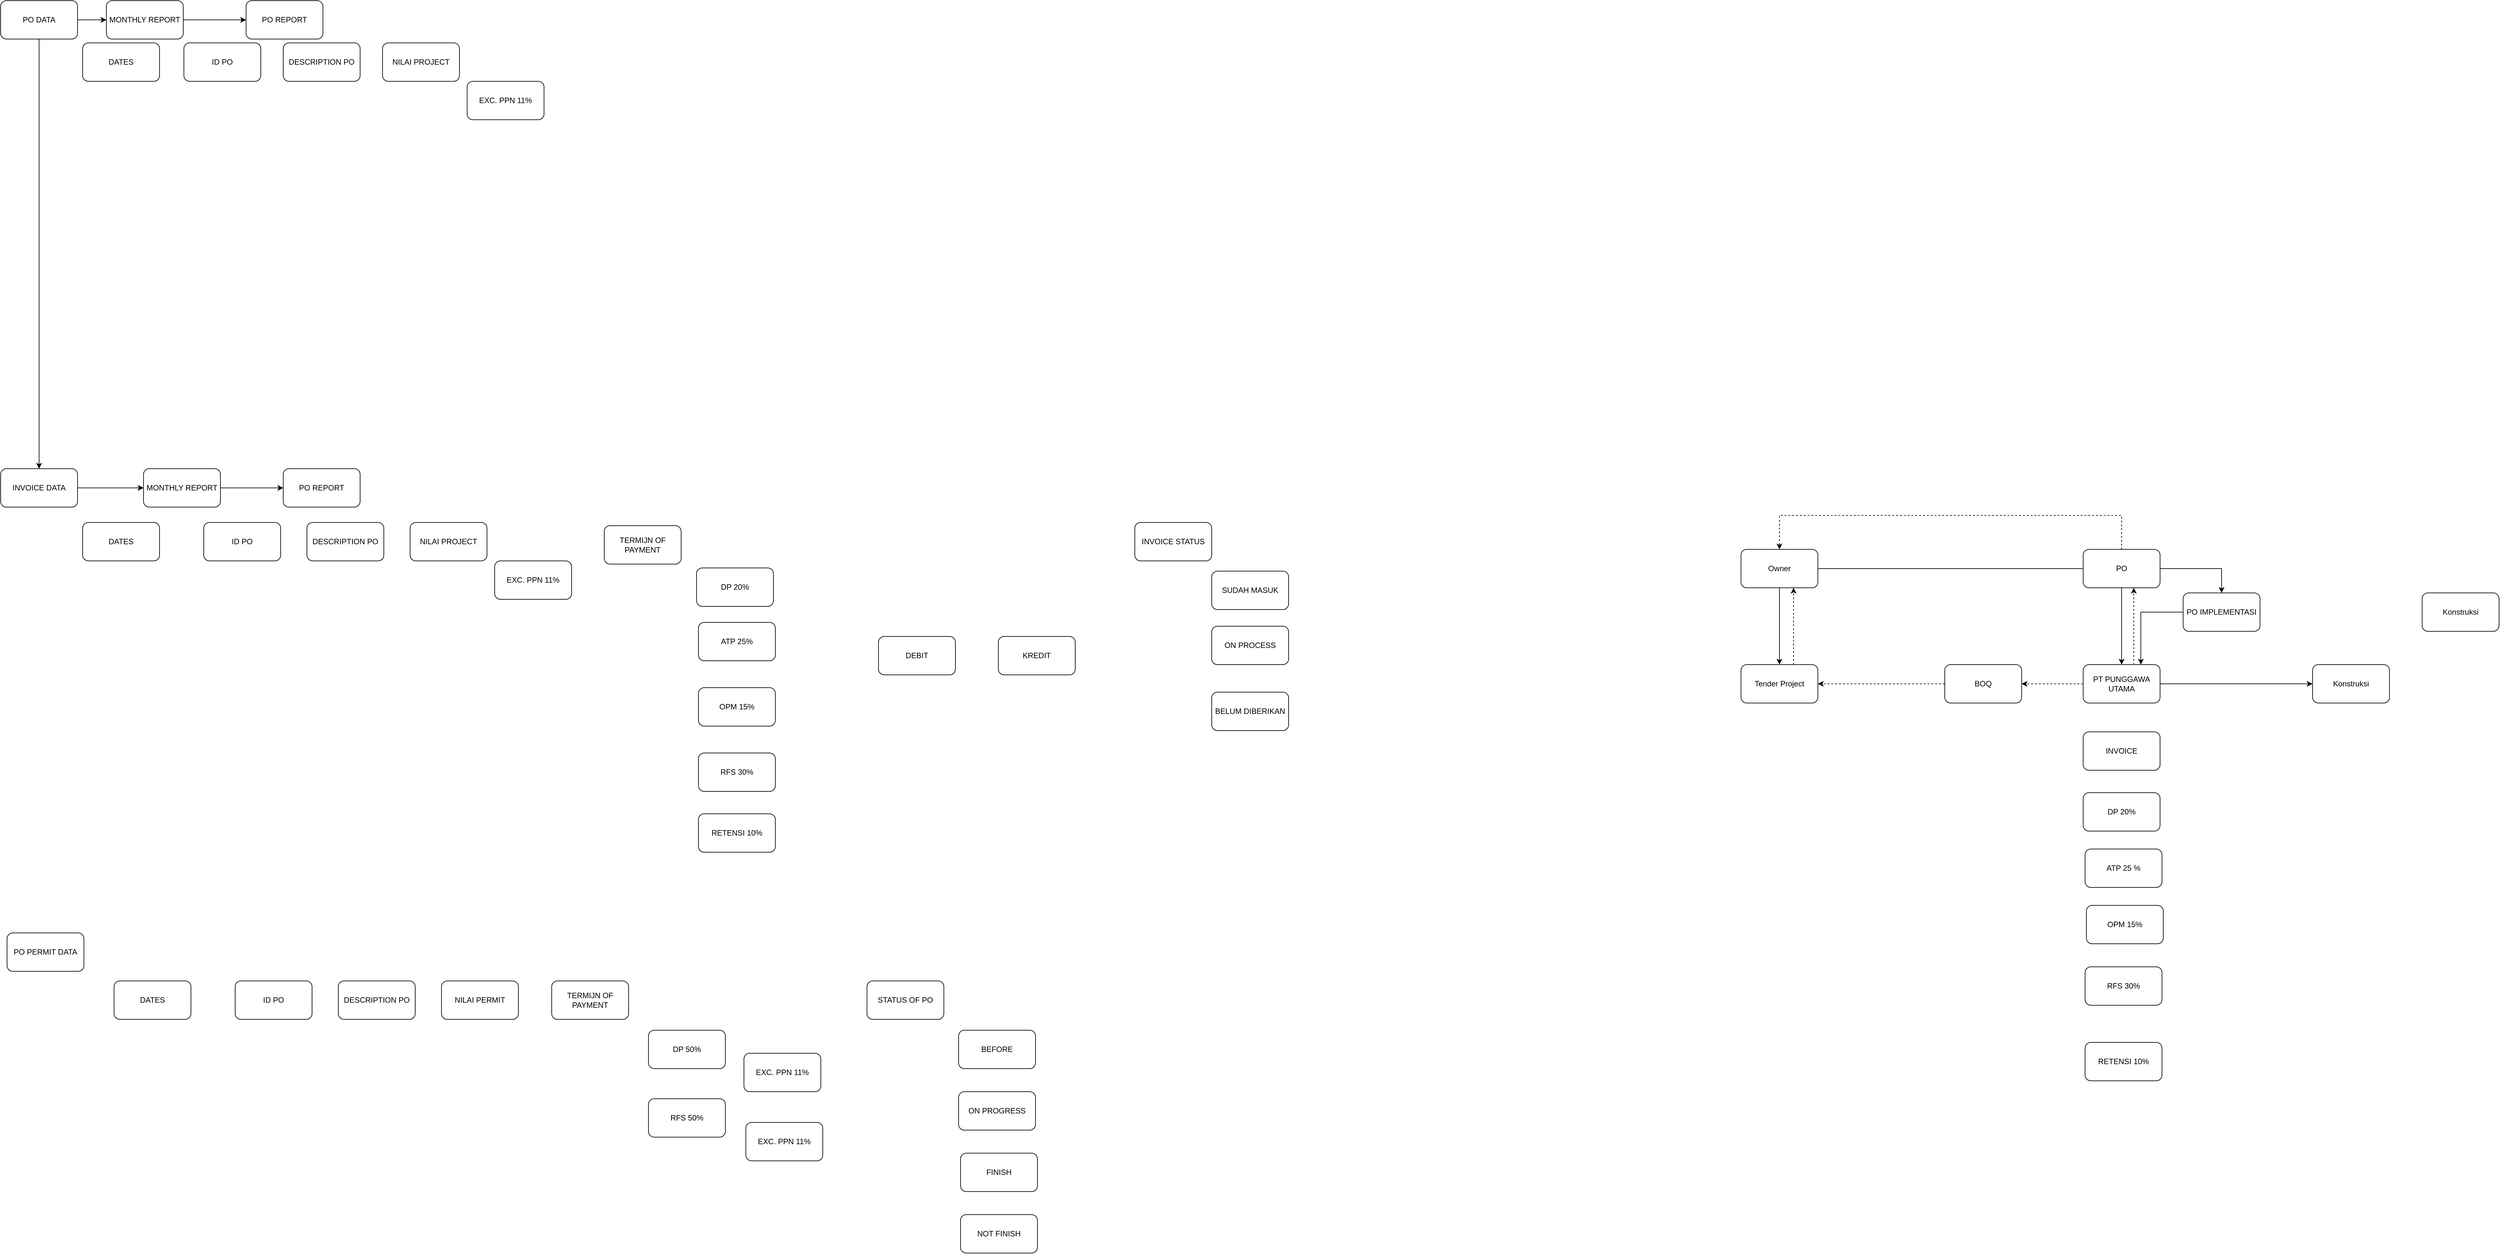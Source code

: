 <mxfile version="20.5.3" type="github">
  <diagram id="zwPZa73-P1lnx8H_J387" name="Halaman-1">
    <mxGraphModel dx="1422" dy="794" grid="0" gridSize="10" guides="1" tooltips="1" connect="1" arrows="1" fold="1" page="1" pageScale="1" pageWidth="4681" pageHeight="3300" math="0" shadow="0">
      <root>
        <mxCell id="0" />
        <mxCell id="1" parent="0" />
        <mxCell id="AZBUk-cfIWDi0z4D1h4j-29" style="edgeStyle=orthogonalEdgeStyle;rounded=0;orthogonalLoop=1;jettySize=auto;html=1;" edge="1" parent="1" source="AZBUk-cfIWDi0z4D1h4j-1" target="AZBUk-cfIWDi0z4D1h4j-25">
          <mxGeometry relative="1" as="geometry" />
        </mxCell>
        <mxCell id="AZBUk-cfIWDi0z4D1h4j-1" value="INVOICE DATA" style="rounded=1;whiteSpace=wrap;html=1;" vertex="1" parent="1">
          <mxGeometry x="106" y="1051" width="120" height="60" as="geometry" />
        </mxCell>
        <mxCell id="AZBUk-cfIWDi0z4D1h4j-27" style="edgeStyle=orthogonalEdgeStyle;rounded=0;orthogonalLoop=1;jettySize=auto;html=1;entryX=0.5;entryY=0;entryDx=0;entryDy=0;" edge="1" parent="1" source="AZBUk-cfIWDi0z4D1h4j-2" target="AZBUk-cfIWDi0z4D1h4j-1">
          <mxGeometry relative="1" as="geometry" />
        </mxCell>
        <mxCell id="AZBUk-cfIWDi0z4D1h4j-33" style="edgeStyle=orthogonalEdgeStyle;rounded=0;orthogonalLoop=1;jettySize=auto;html=1;" edge="1" parent="1" source="AZBUk-cfIWDi0z4D1h4j-2" target="AZBUk-cfIWDi0z4D1h4j-31">
          <mxGeometry relative="1" as="geometry" />
        </mxCell>
        <mxCell id="AZBUk-cfIWDi0z4D1h4j-2" value="PO DATA" style="rounded=1;whiteSpace=wrap;html=1;" vertex="1" parent="1">
          <mxGeometry x="106" y="320" width="120" height="60" as="geometry" />
        </mxCell>
        <mxCell id="AZBUk-cfIWDi0z4D1h4j-3" value="DATES" style="rounded=1;whiteSpace=wrap;html=1;" vertex="1" parent="1">
          <mxGeometry x="234" y="386" width="120" height="60" as="geometry" />
        </mxCell>
        <mxCell id="AZBUk-cfIWDi0z4D1h4j-4" value="ID PO" style="rounded=1;whiteSpace=wrap;html=1;" vertex="1" parent="1">
          <mxGeometry x="392" y="386" width="120" height="60" as="geometry" />
        </mxCell>
        <mxCell id="AZBUk-cfIWDi0z4D1h4j-5" value="DESCRIPTION PO" style="rounded=1;whiteSpace=wrap;html=1;" vertex="1" parent="1">
          <mxGeometry x="547" y="386" width="120" height="60" as="geometry" />
        </mxCell>
        <mxCell id="AZBUk-cfIWDi0z4D1h4j-6" value="NILAI PROJECT" style="rounded=1;whiteSpace=wrap;html=1;" vertex="1" parent="1">
          <mxGeometry x="702" y="386" width="120" height="60" as="geometry" />
        </mxCell>
        <mxCell id="AZBUk-cfIWDi0z4D1h4j-7" value="EXC. PPN 11%" style="rounded=1;whiteSpace=wrap;html=1;" vertex="1" parent="1">
          <mxGeometry x="834" y="446" width="120" height="60" as="geometry" />
        </mxCell>
        <mxCell id="AZBUk-cfIWDi0z4D1h4j-8" value="TERMIJN OF PAYMENT" style="rounded=1;whiteSpace=wrap;html=1;" vertex="1" parent="1">
          <mxGeometry x="1048" y="1140" width="120" height="60" as="geometry" />
        </mxCell>
        <mxCell id="AZBUk-cfIWDi0z4D1h4j-9" value="DP 20%" style="rounded=1;whiteSpace=wrap;html=1;" vertex="1" parent="1">
          <mxGeometry x="1192" y="1206" width="120" height="60" as="geometry" />
        </mxCell>
        <mxCell id="AZBUk-cfIWDi0z4D1h4j-10" value="ATP 25%" style="rounded=1;whiteSpace=wrap;html=1;" vertex="1" parent="1">
          <mxGeometry x="1195" y="1291" width="120" height="60" as="geometry" />
        </mxCell>
        <mxCell id="AZBUk-cfIWDi0z4D1h4j-11" value="OPM 15%" style="rounded=1;whiteSpace=wrap;html=1;" vertex="1" parent="1">
          <mxGeometry x="1195" y="1393" width="120" height="60" as="geometry" />
        </mxCell>
        <mxCell id="AZBUk-cfIWDi0z4D1h4j-12" value="RFS 30%" style="rounded=1;whiteSpace=wrap;html=1;" vertex="1" parent="1">
          <mxGeometry x="1195" y="1495" width="120" height="60" as="geometry" />
        </mxCell>
        <mxCell id="AZBUk-cfIWDi0z4D1h4j-13" value="RETENSI 10%" style="rounded=1;whiteSpace=wrap;html=1;" vertex="1" parent="1">
          <mxGeometry x="1195" y="1590" width="120" height="60" as="geometry" />
        </mxCell>
        <mxCell id="AZBUk-cfIWDi0z4D1h4j-14" value="DATES" style="rounded=1;whiteSpace=wrap;html=1;" vertex="1" parent="1">
          <mxGeometry x="234" y="1135" width="120" height="60" as="geometry" />
        </mxCell>
        <mxCell id="AZBUk-cfIWDi0z4D1h4j-15" value="ID PO" style="rounded=1;whiteSpace=wrap;html=1;" vertex="1" parent="1">
          <mxGeometry x="423" y="1135" width="120" height="60" as="geometry" />
        </mxCell>
        <mxCell id="AZBUk-cfIWDi0z4D1h4j-16" value="DESCRIPTION PO" style="rounded=1;whiteSpace=wrap;html=1;" vertex="1" parent="1">
          <mxGeometry x="584" y="1135" width="120" height="60" as="geometry" />
        </mxCell>
        <mxCell id="AZBUk-cfIWDi0z4D1h4j-17" value="NILAI PROJECT" style="rounded=1;whiteSpace=wrap;html=1;" vertex="1" parent="1">
          <mxGeometry x="745" y="1135" width="120" height="60" as="geometry" />
        </mxCell>
        <mxCell id="AZBUk-cfIWDi0z4D1h4j-18" value="EXC. PPN 11%" style="rounded=1;whiteSpace=wrap;html=1;" vertex="1" parent="1">
          <mxGeometry x="877" y="1195" width="120" height="60" as="geometry" />
        </mxCell>
        <mxCell id="AZBUk-cfIWDi0z4D1h4j-19" value="DEBIT" style="rounded=1;whiteSpace=wrap;html=1;" vertex="1" parent="1">
          <mxGeometry x="1476" y="1313" width="120" height="60" as="geometry" />
        </mxCell>
        <mxCell id="AZBUk-cfIWDi0z4D1h4j-20" value="KREDIT" style="rounded=1;whiteSpace=wrap;html=1;" vertex="1" parent="1">
          <mxGeometry x="1663" y="1313" width="120" height="60" as="geometry" />
        </mxCell>
        <mxCell id="AZBUk-cfIWDi0z4D1h4j-21" value="INVOICE STATUS" style="rounded=1;whiteSpace=wrap;html=1;" vertex="1" parent="1">
          <mxGeometry x="1876" y="1135" width="120" height="60" as="geometry" />
        </mxCell>
        <mxCell id="AZBUk-cfIWDi0z4D1h4j-22" value="SUDAH MASUK" style="rounded=1;whiteSpace=wrap;html=1;" vertex="1" parent="1">
          <mxGeometry x="1996" y="1211" width="120" height="60" as="geometry" />
        </mxCell>
        <mxCell id="AZBUk-cfIWDi0z4D1h4j-23" value="ON PROCESS" style="rounded=1;whiteSpace=wrap;html=1;" vertex="1" parent="1">
          <mxGeometry x="1996" y="1297" width="120" height="60" as="geometry" />
        </mxCell>
        <mxCell id="AZBUk-cfIWDi0z4D1h4j-24" value="BELUM DIBERIKAN" style="rounded=1;whiteSpace=wrap;html=1;" vertex="1" parent="1">
          <mxGeometry x="1996" y="1400" width="120" height="60" as="geometry" />
        </mxCell>
        <mxCell id="AZBUk-cfIWDi0z4D1h4j-30" style="edgeStyle=orthogonalEdgeStyle;rounded=0;orthogonalLoop=1;jettySize=auto;html=1;exitX=1;exitY=0.5;exitDx=0;exitDy=0;entryX=0;entryY=0.5;entryDx=0;entryDy=0;" edge="1" parent="1" source="AZBUk-cfIWDi0z4D1h4j-25" target="AZBUk-cfIWDi0z4D1h4j-26">
          <mxGeometry relative="1" as="geometry" />
        </mxCell>
        <mxCell id="AZBUk-cfIWDi0z4D1h4j-25" value="MONTHLY REPORT" style="rounded=1;whiteSpace=wrap;html=1;" vertex="1" parent="1">
          <mxGeometry x="329" y="1051" width="120" height="60" as="geometry" />
        </mxCell>
        <mxCell id="AZBUk-cfIWDi0z4D1h4j-26" value="PO REPORT" style="rounded=1;whiteSpace=wrap;html=1;" vertex="1" parent="1">
          <mxGeometry x="547" y="1051" width="120" height="60" as="geometry" />
        </mxCell>
        <mxCell id="AZBUk-cfIWDi0z4D1h4j-28" value="PO PERMIT DATA" style="rounded=1;whiteSpace=wrap;html=1;" vertex="1" parent="1">
          <mxGeometry x="116" y="1776" width="120" height="60" as="geometry" />
        </mxCell>
        <mxCell id="AZBUk-cfIWDi0z4D1h4j-34" style="edgeStyle=orthogonalEdgeStyle;rounded=0;orthogonalLoop=1;jettySize=auto;html=1;" edge="1" parent="1" source="AZBUk-cfIWDi0z4D1h4j-31" target="AZBUk-cfIWDi0z4D1h4j-32">
          <mxGeometry relative="1" as="geometry" />
        </mxCell>
        <mxCell id="AZBUk-cfIWDi0z4D1h4j-31" value="MONTHLY REPORT" style="rounded=1;whiteSpace=wrap;html=1;" vertex="1" parent="1">
          <mxGeometry x="271" y="320" width="120" height="60" as="geometry" />
        </mxCell>
        <mxCell id="AZBUk-cfIWDi0z4D1h4j-32" value="PO REPORT" style="rounded=1;whiteSpace=wrap;html=1;" vertex="1" parent="1">
          <mxGeometry x="489" y="320" width="120" height="60" as="geometry" />
        </mxCell>
        <mxCell id="AZBUk-cfIWDi0z4D1h4j-35" value="DATES" style="rounded=1;whiteSpace=wrap;html=1;" vertex="1" parent="1">
          <mxGeometry x="283" y="1851" width="120" height="60" as="geometry" />
        </mxCell>
        <mxCell id="AZBUk-cfIWDi0z4D1h4j-36" value="ID PO" style="rounded=1;whiteSpace=wrap;html=1;" vertex="1" parent="1">
          <mxGeometry x="472" y="1851" width="120" height="60" as="geometry" />
        </mxCell>
        <mxCell id="AZBUk-cfIWDi0z4D1h4j-37" value="DESCRIPTION PO" style="rounded=1;whiteSpace=wrap;html=1;" vertex="1" parent="1">
          <mxGeometry x="633" y="1851" width="120" height="60" as="geometry" />
        </mxCell>
        <mxCell id="AZBUk-cfIWDi0z4D1h4j-38" value="NILAI PERMIT" style="rounded=1;whiteSpace=wrap;html=1;" vertex="1" parent="1">
          <mxGeometry x="794" y="1851" width="120" height="60" as="geometry" />
        </mxCell>
        <mxCell id="AZBUk-cfIWDi0z4D1h4j-39" value="TERMIJN OF PAYMENT" style="rounded=1;whiteSpace=wrap;html=1;" vertex="1" parent="1">
          <mxGeometry x="966" y="1851" width="120" height="60" as="geometry" />
        </mxCell>
        <mxCell id="AZBUk-cfIWDi0z4D1h4j-40" value="DP 50%" style="rounded=1;whiteSpace=wrap;html=1;" vertex="1" parent="1">
          <mxGeometry x="1117" y="1928" width="120" height="60" as="geometry" />
        </mxCell>
        <mxCell id="AZBUk-cfIWDi0z4D1h4j-41" value="RFS 50%" style="rounded=1;whiteSpace=wrap;html=1;" vertex="1" parent="1">
          <mxGeometry x="1117" y="2035" width="120" height="60" as="geometry" />
        </mxCell>
        <mxCell id="AZBUk-cfIWDi0z4D1h4j-42" value="EXC. PPN 11%" style="rounded=1;whiteSpace=wrap;html=1;" vertex="1" parent="1">
          <mxGeometry x="1266" y="1964" width="120" height="60" as="geometry" />
        </mxCell>
        <mxCell id="AZBUk-cfIWDi0z4D1h4j-43" value="EXC. PPN 11%" style="rounded=1;whiteSpace=wrap;html=1;" vertex="1" parent="1">
          <mxGeometry x="1269" y="2072" width="120" height="60" as="geometry" />
        </mxCell>
        <mxCell id="AZBUk-cfIWDi0z4D1h4j-44" value="STATUS OF PO" style="rounded=1;whiteSpace=wrap;html=1;" vertex="1" parent="1">
          <mxGeometry x="1458" y="1851" width="120" height="60" as="geometry" />
        </mxCell>
        <mxCell id="AZBUk-cfIWDi0z4D1h4j-45" value="BEFORE" style="rounded=1;whiteSpace=wrap;html=1;" vertex="1" parent="1">
          <mxGeometry x="1601" y="1928" width="120" height="60" as="geometry" />
        </mxCell>
        <mxCell id="AZBUk-cfIWDi0z4D1h4j-46" value="ON PROGRESS" style="rounded=1;whiteSpace=wrap;html=1;" vertex="1" parent="1">
          <mxGeometry x="1601" y="2024" width="120" height="60" as="geometry" />
        </mxCell>
        <mxCell id="AZBUk-cfIWDi0z4D1h4j-47" value="FINISH" style="rounded=1;whiteSpace=wrap;html=1;" vertex="1" parent="1">
          <mxGeometry x="1604" y="2120" width="120" height="60" as="geometry" />
        </mxCell>
        <mxCell id="AZBUk-cfIWDi0z4D1h4j-48" value="NOT FINISH" style="rounded=1;whiteSpace=wrap;html=1;" vertex="1" parent="1">
          <mxGeometry x="1604" y="2216" width="120" height="60" as="geometry" />
        </mxCell>
        <mxCell id="AZBUk-cfIWDi0z4D1h4j-63" style="edgeStyle=orthogonalEdgeStyle;rounded=0;orthogonalLoop=1;jettySize=auto;html=1;" edge="1" parent="1" source="AZBUk-cfIWDi0z4D1h4j-58" target="AZBUk-cfIWDi0z4D1h4j-59">
          <mxGeometry relative="1" as="geometry" />
        </mxCell>
        <mxCell id="AZBUk-cfIWDi0z4D1h4j-72" style="edgeStyle=orthogonalEdgeStyle;rounded=0;orthogonalLoop=1;jettySize=auto;html=1;startArrow=none;" edge="1" parent="1" source="AZBUk-cfIWDi0z4D1h4j-71" target="AZBUk-cfIWDi0z4D1h4j-68">
          <mxGeometry relative="1" as="geometry" />
        </mxCell>
        <mxCell id="AZBUk-cfIWDi0z4D1h4j-58" value="Owner" style="rounded=1;whiteSpace=wrap;html=1;" vertex="1" parent="1">
          <mxGeometry x="2822" y="1177" width="120" height="60" as="geometry" />
        </mxCell>
        <mxCell id="AZBUk-cfIWDi0z4D1h4j-74" style="edgeStyle=orthogonalEdgeStyle;rounded=0;orthogonalLoop=1;jettySize=auto;html=1;dashed=1;" edge="1" parent="1" source="AZBUk-cfIWDi0z4D1h4j-59" target="AZBUk-cfIWDi0z4D1h4j-58">
          <mxGeometry relative="1" as="geometry">
            <Array as="points">
              <mxPoint x="2904" y="1301" />
              <mxPoint x="2904" y="1301" />
            </Array>
          </mxGeometry>
        </mxCell>
        <mxCell id="AZBUk-cfIWDi0z4D1h4j-59" value="Tender Project" style="rounded=1;whiteSpace=wrap;html=1;" vertex="1" parent="1">
          <mxGeometry x="2822" y="1357" width="120" height="60" as="geometry" />
        </mxCell>
        <mxCell id="AZBUk-cfIWDi0z4D1h4j-62" style="edgeStyle=orthogonalEdgeStyle;rounded=0;orthogonalLoop=1;jettySize=auto;html=1;entryX=1;entryY=0.5;entryDx=0;entryDy=0;dashed=1;" edge="1" parent="1" source="AZBUk-cfIWDi0z4D1h4j-67" target="AZBUk-cfIWDi0z4D1h4j-59">
          <mxGeometry relative="1" as="geometry">
            <mxPoint x="3076" y="1387" as="sourcePoint" />
          </mxGeometry>
        </mxCell>
        <mxCell id="AZBUk-cfIWDi0z4D1h4j-67" value="BOQ" style="rounded=1;whiteSpace=wrap;html=1;" vertex="1" parent="1">
          <mxGeometry x="3140" y="1357" width="120" height="60" as="geometry" />
        </mxCell>
        <mxCell id="AZBUk-cfIWDi0z4D1h4j-69" style="edgeStyle=orthogonalEdgeStyle;rounded=0;orthogonalLoop=1;jettySize=auto;html=1;dashed=1;" edge="1" parent="1" source="AZBUk-cfIWDi0z4D1h4j-68" target="AZBUk-cfIWDi0z4D1h4j-67">
          <mxGeometry relative="1" as="geometry" />
        </mxCell>
        <mxCell id="AZBUk-cfIWDi0z4D1h4j-75" style="edgeStyle=orthogonalEdgeStyle;rounded=0;orthogonalLoop=1;jettySize=auto;html=1;dashed=1;" edge="1" parent="1" source="AZBUk-cfIWDi0z4D1h4j-68" target="AZBUk-cfIWDi0z4D1h4j-71">
          <mxGeometry relative="1" as="geometry">
            <Array as="points">
              <mxPoint x="3435" y="1299" />
              <mxPoint x="3435" y="1299" />
            </Array>
          </mxGeometry>
        </mxCell>
        <mxCell id="AZBUk-cfIWDi0z4D1h4j-82" style="edgeStyle=orthogonalEdgeStyle;rounded=0;orthogonalLoop=1;jettySize=auto;html=1;entryX=0;entryY=0.5;entryDx=0;entryDy=0;" edge="1" parent="1" source="AZBUk-cfIWDi0z4D1h4j-68" target="AZBUk-cfIWDi0z4D1h4j-80">
          <mxGeometry relative="1" as="geometry" />
        </mxCell>
        <mxCell id="AZBUk-cfIWDi0z4D1h4j-68" value="PT PUNGGAWA UTAMA" style="rounded=1;whiteSpace=wrap;html=1;" vertex="1" parent="1">
          <mxGeometry x="3356" y="1357" width="120" height="60" as="geometry" />
        </mxCell>
        <mxCell id="AZBUk-cfIWDi0z4D1h4j-76" style="edgeStyle=orthogonalEdgeStyle;rounded=0;orthogonalLoop=1;jettySize=auto;html=1;entryX=0.5;entryY=0;entryDx=0;entryDy=0;dashed=1;" edge="1" parent="1" source="AZBUk-cfIWDi0z4D1h4j-71" target="AZBUk-cfIWDi0z4D1h4j-58">
          <mxGeometry relative="1" as="geometry">
            <Array as="points">
              <mxPoint x="3416" y="1124" />
              <mxPoint x="2882" y="1124" />
            </Array>
          </mxGeometry>
        </mxCell>
        <mxCell id="AZBUk-cfIWDi0z4D1h4j-78" style="edgeStyle=orthogonalEdgeStyle;rounded=0;orthogonalLoop=1;jettySize=auto;html=1;" edge="1" parent="1" source="AZBUk-cfIWDi0z4D1h4j-71" target="AZBUk-cfIWDi0z4D1h4j-77">
          <mxGeometry relative="1" as="geometry" />
        </mxCell>
        <mxCell id="AZBUk-cfIWDi0z4D1h4j-71" value="PO" style="rounded=1;whiteSpace=wrap;html=1;" vertex="1" parent="1">
          <mxGeometry x="3356" y="1177" width="120" height="60" as="geometry" />
        </mxCell>
        <mxCell id="AZBUk-cfIWDi0z4D1h4j-73" value="" style="edgeStyle=orthogonalEdgeStyle;rounded=0;orthogonalLoop=1;jettySize=auto;html=1;endArrow=none;" edge="1" parent="1" source="AZBUk-cfIWDi0z4D1h4j-58" target="AZBUk-cfIWDi0z4D1h4j-71">
          <mxGeometry relative="1" as="geometry">
            <mxPoint x="2942" y="1207" as="sourcePoint" />
            <mxPoint x="3416" y="1357" as="targetPoint" />
          </mxGeometry>
        </mxCell>
        <mxCell id="AZBUk-cfIWDi0z4D1h4j-81" style="edgeStyle=orthogonalEdgeStyle;rounded=0;orthogonalLoop=1;jettySize=auto;html=1;entryX=0.75;entryY=0;entryDx=0;entryDy=0;" edge="1" parent="1" source="AZBUk-cfIWDi0z4D1h4j-77" target="AZBUk-cfIWDi0z4D1h4j-68">
          <mxGeometry relative="1" as="geometry" />
        </mxCell>
        <mxCell id="AZBUk-cfIWDi0z4D1h4j-77" value="PO IMPLEMENTASI" style="rounded=1;whiteSpace=wrap;html=1;" vertex="1" parent="1">
          <mxGeometry x="3512" y="1245" width="120" height="60" as="geometry" />
        </mxCell>
        <mxCell id="AZBUk-cfIWDi0z4D1h4j-80" value="Konstruksi" style="rounded=1;whiteSpace=wrap;html=1;" vertex="1" parent="1">
          <mxGeometry x="3714" y="1357" width="120" height="60" as="geometry" />
        </mxCell>
        <mxCell id="AZBUk-cfIWDi0z4D1h4j-83" value="Konstruksi" style="rounded=1;whiteSpace=wrap;html=1;" vertex="1" parent="1">
          <mxGeometry x="3885" y="1245" width="120" height="60" as="geometry" />
        </mxCell>
        <mxCell id="AZBUk-cfIWDi0z4D1h4j-84" value="INVOICE" style="rounded=1;whiteSpace=wrap;html=1;" vertex="1" parent="1">
          <mxGeometry x="3356" y="1462" width="120" height="60" as="geometry" />
        </mxCell>
        <mxCell id="AZBUk-cfIWDi0z4D1h4j-85" value="DP 20%" style="rounded=1;whiteSpace=wrap;html=1;" vertex="1" parent="1">
          <mxGeometry x="3356" y="1557" width="120" height="60" as="geometry" />
        </mxCell>
        <mxCell id="AZBUk-cfIWDi0z4D1h4j-86" value="ATP 25 %" style="rounded=1;whiteSpace=wrap;html=1;" vertex="1" parent="1">
          <mxGeometry x="3359" y="1645" width="120" height="60" as="geometry" />
        </mxCell>
        <mxCell id="AZBUk-cfIWDi0z4D1h4j-87" value="OPM 15%" style="rounded=1;whiteSpace=wrap;html=1;" vertex="1" parent="1">
          <mxGeometry x="3361" y="1733" width="120" height="60" as="geometry" />
        </mxCell>
        <mxCell id="AZBUk-cfIWDi0z4D1h4j-88" value="RFS 30%" style="rounded=1;whiteSpace=wrap;html=1;" vertex="1" parent="1">
          <mxGeometry x="3359" y="1829" width="120" height="60" as="geometry" />
        </mxCell>
        <mxCell id="AZBUk-cfIWDi0z4D1h4j-89" value="RETENSI 10%" style="rounded=1;whiteSpace=wrap;html=1;" vertex="1" parent="1">
          <mxGeometry x="3359" y="1947" width="120" height="60" as="geometry" />
        </mxCell>
      </root>
    </mxGraphModel>
  </diagram>
</mxfile>
